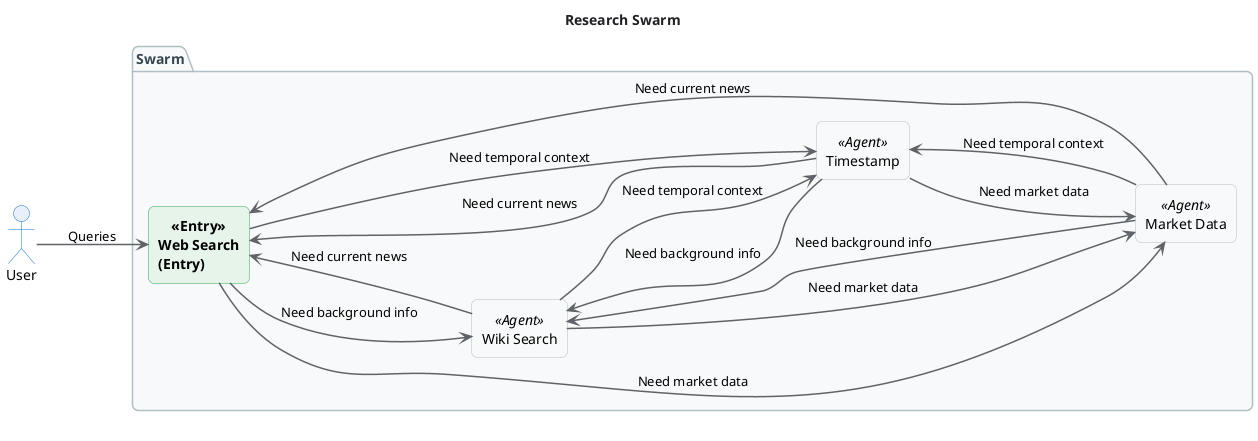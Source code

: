 @startuml swarm_simple

skinparam backgroundColor transparent
skinparam componentStyle rectangle
skinparam RoundCorner 12
skinparam ArrowThickness 1.5
skinparam ArrowColor #5F6368
skinparam titleFontColor #202124
skinparam Shadowing false

skinparam actor {
  BackgroundColor #E8F0FE
  BorderColor #1A73E8
}

skinparam component {
  BackgroundColor<<Entry>> #E6F4EA
  BorderColor<<Entry>> #34A853
  BackgroundColor<<Agent>> #F8F9FA
  BorderColor<<Agent>> #B0BEC5
  FontStyle<<Entry>> bold
}

skinparam package {
  BackgroundColor #F8F9FA
  BorderColor #B0BEC5
  FontColor #37474F
  RoundCorner 12
}

left to right direction
title Research Swarm

actor User

package "Swarm" {
  component "Web Search\n(Entry)" as WS <<Entry>>
  component "Wiki Search" as WKS <<Agent>>
  component "Market Data" as MD <<Agent>>
  component "Timestamp" as TS <<Agent>>
}

User --> WS : Queries

WS --> WKS : "Need background info"
WS --> MD : "Need market data"
WS --> TS : "Need temporal context"

WKS --> WS : "Need current news"
WKS --> MD : "Need market data"
WKS --> TS : "Need temporal context"

MD --> WS : "Need current news"
MD --> WKS : "Need background info"
MD --> TS : "Need temporal context"

TS --> WS : "Need current news"
TS --> WKS : "Need background info"
TS --> MD : "Need market data"

@enduml